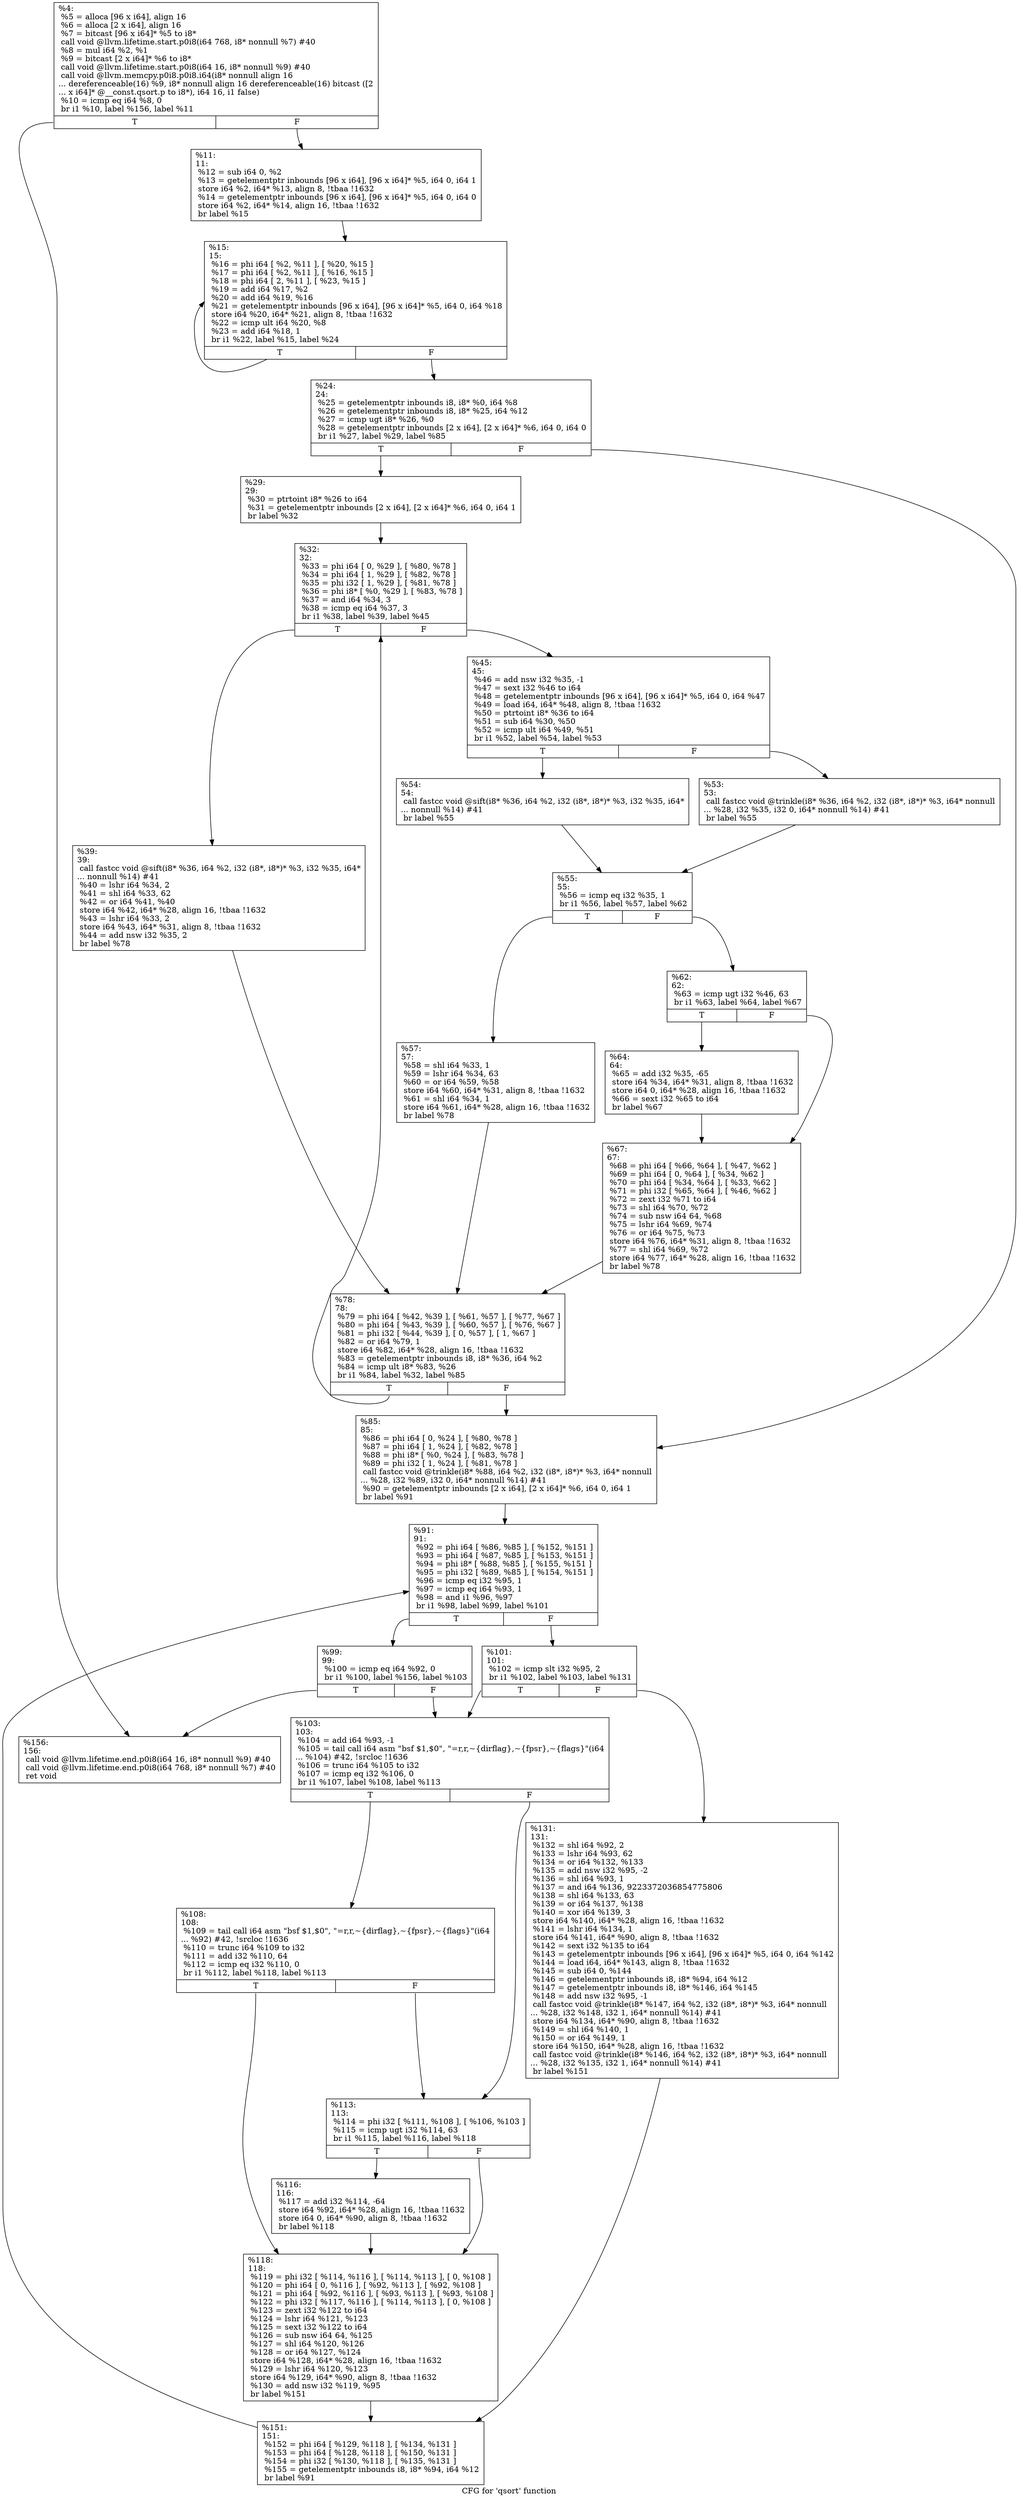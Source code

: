 digraph "CFG for 'qsort' function" {
	label="CFG for 'qsort' function";

	Node0x19749b0 [shape=record,label="{%4:\l  %5 = alloca [96 x i64], align 16\l  %6 = alloca [2 x i64], align 16\l  %7 = bitcast [96 x i64]* %5 to i8*\l  call void @llvm.lifetime.start.p0i8(i64 768, i8* nonnull %7) #40\l  %8 = mul i64 %2, %1\l  %9 = bitcast [2 x i64]* %6 to i8*\l  call void @llvm.lifetime.start.p0i8(i64 16, i8* nonnull %9) #40\l  call void @llvm.memcpy.p0i8.p0i8.i64(i8* nonnull align 16\l... dereferenceable(16) %9, i8* nonnull align 16 dereferenceable(16) bitcast ([2\l... x i64]* @__const.qsort.p to i8*), i64 16, i1 false)\l  %10 = icmp eq i64 %8, 0\l  br i1 %10, label %156, label %11\l|{<s0>T|<s1>F}}"];
	Node0x19749b0:s0 -> Node0x19752d0;
	Node0x19749b0:s1 -> Node0x1974ab0;
	Node0x1974ab0 [shape=record,label="{%11:\l11:                                               \l  %12 = sub i64 0, %2\l  %13 = getelementptr inbounds [96 x i64], [96 x i64]* %5, i64 0, i64 1\l  store i64 %2, i64* %13, align 8, !tbaa !1632\l  %14 = getelementptr inbounds [96 x i64], [96 x i64]* %5, i64 0, i64 0\l  store i64 %2, i64* %14, align 16, !tbaa !1632\l  br label %15\l}"];
	Node0x1974ab0 -> Node0x1974b00;
	Node0x1974b00 [shape=record,label="{%15:\l15:                                               \l  %16 = phi i64 [ %2, %11 ], [ %20, %15 ]\l  %17 = phi i64 [ %2, %11 ], [ %16, %15 ]\l  %18 = phi i64 [ 2, %11 ], [ %23, %15 ]\l  %19 = add i64 %17, %2\l  %20 = add i64 %19, %16\l  %21 = getelementptr inbounds [96 x i64], [96 x i64]* %5, i64 0, i64 %18\l  store i64 %20, i64* %21, align 8, !tbaa !1632\l  %22 = icmp ult i64 %20, %8\l  %23 = add i64 %18, 1\l  br i1 %22, label %15, label %24\l|{<s0>T|<s1>F}}"];
	Node0x1974b00:s0 -> Node0x1974b00;
	Node0x1974b00:s1 -> Node0x1974b50;
	Node0x1974b50 [shape=record,label="{%24:\l24:                                               \l  %25 = getelementptr inbounds i8, i8* %0, i64 %8\l  %26 = getelementptr inbounds i8, i8* %25, i64 %12\l  %27 = icmp ugt i8* %26, %0\l  %28 = getelementptr inbounds [2 x i64], [2 x i64]* %6, i64 0, i64 0\l  br i1 %27, label %29, label %85\l|{<s0>T|<s1>F}}"];
	Node0x1974b50:s0 -> Node0x1974ba0;
	Node0x1974b50:s1 -> Node0x1974f60;
	Node0x1974ba0 [shape=record,label="{%29:\l29:                                               \l  %30 = ptrtoint i8* %26 to i64\l  %31 = getelementptr inbounds [2 x i64], [2 x i64]* %6, i64 0, i64 1\l  br label %32\l}"];
	Node0x1974ba0 -> Node0x1974bf0;
	Node0x1974bf0 [shape=record,label="{%32:\l32:                                               \l  %33 = phi i64 [ 0, %29 ], [ %80, %78 ]\l  %34 = phi i64 [ 1, %29 ], [ %82, %78 ]\l  %35 = phi i32 [ 1, %29 ], [ %81, %78 ]\l  %36 = phi i8* [ %0, %29 ], [ %83, %78 ]\l  %37 = and i64 %34, 3\l  %38 = icmp eq i64 %37, 3\l  br i1 %38, label %39, label %45\l|{<s0>T|<s1>F}}"];
	Node0x1974bf0:s0 -> Node0x1974c40;
	Node0x1974bf0:s1 -> Node0x1974c90;
	Node0x1974c40 [shape=record,label="{%39:\l39:                                               \l  call fastcc void @sift(i8* %36, i64 %2, i32 (i8*, i8*)* %3, i32 %35, i64*\l... nonnull %14) #41\l  %40 = lshr i64 %34, 2\l  %41 = shl i64 %33, 62\l  %42 = or i64 %41, %40\l  store i64 %42, i64* %28, align 16, !tbaa !1632\l  %43 = lshr i64 %33, 2\l  store i64 %43, i64* %31, align 8, !tbaa !1632\l  %44 = add nsw i32 %35, 2\l  br label %78\l}"];
	Node0x1974c40 -> Node0x1974f10;
	Node0x1974c90 [shape=record,label="{%45:\l45:                                               \l  %46 = add nsw i32 %35, -1\l  %47 = sext i32 %46 to i64\l  %48 = getelementptr inbounds [96 x i64], [96 x i64]* %5, i64 0, i64 %47\l  %49 = load i64, i64* %48, align 8, !tbaa !1632\l  %50 = ptrtoint i8* %36 to i64\l  %51 = sub i64 %30, %50\l  %52 = icmp ult i64 %49, %51\l  br i1 %52, label %54, label %53\l|{<s0>T|<s1>F}}"];
	Node0x1974c90:s0 -> Node0x1974d30;
	Node0x1974c90:s1 -> Node0x1974ce0;
	Node0x1974ce0 [shape=record,label="{%53:\l53:                                               \l  call fastcc void @trinkle(i8* %36, i64 %2, i32 (i8*, i8*)* %3, i64* nonnull\l... %28, i32 %35, i32 0, i64* nonnull %14) #41\l  br label %55\l}"];
	Node0x1974ce0 -> Node0x1974d80;
	Node0x1974d30 [shape=record,label="{%54:\l54:                                               \l  call fastcc void @sift(i8* %36, i64 %2, i32 (i8*, i8*)* %3, i32 %35, i64*\l... nonnull %14) #41\l  br label %55\l}"];
	Node0x1974d30 -> Node0x1974d80;
	Node0x1974d80 [shape=record,label="{%55:\l55:                                               \l  %56 = icmp eq i32 %35, 1\l  br i1 %56, label %57, label %62\l|{<s0>T|<s1>F}}"];
	Node0x1974d80:s0 -> Node0x1974dd0;
	Node0x1974d80:s1 -> Node0x1974e20;
	Node0x1974dd0 [shape=record,label="{%57:\l57:                                               \l  %58 = shl i64 %33, 1\l  %59 = lshr i64 %34, 63\l  %60 = or i64 %59, %58\l  store i64 %60, i64* %31, align 8, !tbaa !1632\l  %61 = shl i64 %34, 1\l  store i64 %61, i64* %28, align 16, !tbaa !1632\l  br label %78\l}"];
	Node0x1974dd0 -> Node0x1974f10;
	Node0x1974e20 [shape=record,label="{%62:\l62:                                               \l  %63 = icmp ugt i32 %46, 63\l  br i1 %63, label %64, label %67\l|{<s0>T|<s1>F}}"];
	Node0x1974e20:s0 -> Node0x1974e70;
	Node0x1974e20:s1 -> Node0x1974ec0;
	Node0x1974e70 [shape=record,label="{%64:\l64:                                               \l  %65 = add i32 %35, -65\l  store i64 %34, i64* %31, align 8, !tbaa !1632\l  store i64 0, i64* %28, align 16, !tbaa !1632\l  %66 = sext i32 %65 to i64\l  br label %67\l}"];
	Node0x1974e70 -> Node0x1974ec0;
	Node0x1974ec0 [shape=record,label="{%67:\l67:                                               \l  %68 = phi i64 [ %66, %64 ], [ %47, %62 ]\l  %69 = phi i64 [ 0, %64 ], [ %34, %62 ]\l  %70 = phi i64 [ %34, %64 ], [ %33, %62 ]\l  %71 = phi i32 [ %65, %64 ], [ %46, %62 ]\l  %72 = zext i32 %71 to i64\l  %73 = shl i64 %70, %72\l  %74 = sub nsw i64 64, %68\l  %75 = lshr i64 %69, %74\l  %76 = or i64 %75, %73\l  store i64 %76, i64* %31, align 8, !tbaa !1632\l  %77 = shl i64 %69, %72\l  store i64 %77, i64* %28, align 16, !tbaa !1632\l  br label %78\l}"];
	Node0x1974ec0 -> Node0x1974f10;
	Node0x1974f10 [shape=record,label="{%78:\l78:                                               \l  %79 = phi i64 [ %42, %39 ], [ %61, %57 ], [ %77, %67 ]\l  %80 = phi i64 [ %43, %39 ], [ %60, %57 ], [ %76, %67 ]\l  %81 = phi i32 [ %44, %39 ], [ 0, %57 ], [ 1, %67 ]\l  %82 = or i64 %79, 1\l  store i64 %82, i64* %28, align 16, !tbaa !1632\l  %83 = getelementptr inbounds i8, i8* %36, i64 %2\l  %84 = icmp ult i8* %83, %26\l  br i1 %84, label %32, label %85\l|{<s0>T|<s1>F}}"];
	Node0x1974f10:s0 -> Node0x1974bf0;
	Node0x1974f10:s1 -> Node0x1974f60;
	Node0x1974f60 [shape=record,label="{%85:\l85:                                               \l  %86 = phi i64 [ 0, %24 ], [ %80, %78 ]\l  %87 = phi i64 [ 1, %24 ], [ %82, %78 ]\l  %88 = phi i8* [ %0, %24 ], [ %83, %78 ]\l  %89 = phi i32 [ 1, %24 ], [ %81, %78 ]\l  call fastcc void @trinkle(i8* %88, i64 %2, i32 (i8*, i8*)* %3, i64* nonnull\l... %28, i32 %89, i32 0, i64* nonnull %14) #41\l  %90 = getelementptr inbounds [2 x i64], [2 x i64]* %6, i64 0, i64 1\l  br label %91\l}"];
	Node0x1974f60 -> Node0x1974fb0;
	Node0x1974fb0 [shape=record,label="{%91:\l91:                                               \l  %92 = phi i64 [ %86, %85 ], [ %152, %151 ]\l  %93 = phi i64 [ %87, %85 ], [ %153, %151 ]\l  %94 = phi i8* [ %88, %85 ], [ %155, %151 ]\l  %95 = phi i32 [ %89, %85 ], [ %154, %151 ]\l  %96 = icmp eq i32 %95, 1\l  %97 = icmp eq i64 %93, 1\l  %98 = and i1 %96, %97\l  br i1 %98, label %99, label %101\l|{<s0>T|<s1>F}}"];
	Node0x1974fb0:s0 -> Node0x1975000;
	Node0x1974fb0:s1 -> Node0x1975050;
	Node0x1975000 [shape=record,label="{%99:\l99:                                               \l  %100 = icmp eq i64 %92, 0\l  br i1 %100, label %156, label %103\l|{<s0>T|<s1>F}}"];
	Node0x1975000:s0 -> Node0x19752d0;
	Node0x1975000:s1 -> Node0x19750a0;
	Node0x1975050 [shape=record,label="{%101:\l101:                                              \l  %102 = icmp slt i32 %95, 2\l  br i1 %102, label %103, label %131\l|{<s0>T|<s1>F}}"];
	Node0x1975050:s0 -> Node0x19750a0;
	Node0x1975050:s1 -> Node0x1975230;
	Node0x19750a0 [shape=record,label="{%103:\l103:                                              \l  %104 = add i64 %93, -1\l  %105 = tail call i64 asm \"bsf $1,$0\", \"=r,r,~\{dirflag\},~\{fpsr\},~\{flags\}\"(i64\l... %104) #42, !srcloc !1636\l  %106 = trunc i64 %105 to i32\l  %107 = icmp eq i32 %106, 0\l  br i1 %107, label %108, label %113\l|{<s0>T|<s1>F}}"];
	Node0x19750a0:s0 -> Node0x19750f0;
	Node0x19750a0:s1 -> Node0x1975140;
	Node0x19750f0 [shape=record,label="{%108:\l108:                                              \l  %109 = tail call i64 asm \"bsf $1,$0\", \"=r,r,~\{dirflag\},~\{fpsr\},~\{flags\}\"(i64\l... %92) #42, !srcloc !1636\l  %110 = trunc i64 %109 to i32\l  %111 = add i32 %110, 64\l  %112 = icmp eq i32 %110, 0\l  br i1 %112, label %118, label %113\l|{<s0>T|<s1>F}}"];
	Node0x19750f0:s0 -> Node0x19751e0;
	Node0x19750f0:s1 -> Node0x1975140;
	Node0x1975140 [shape=record,label="{%113:\l113:                                              \l  %114 = phi i32 [ %111, %108 ], [ %106, %103 ]\l  %115 = icmp ugt i32 %114, 63\l  br i1 %115, label %116, label %118\l|{<s0>T|<s1>F}}"];
	Node0x1975140:s0 -> Node0x1975190;
	Node0x1975140:s1 -> Node0x19751e0;
	Node0x1975190 [shape=record,label="{%116:\l116:                                              \l  %117 = add i32 %114, -64\l  store i64 %92, i64* %28, align 16, !tbaa !1632\l  store i64 0, i64* %90, align 8, !tbaa !1632\l  br label %118\l}"];
	Node0x1975190 -> Node0x19751e0;
	Node0x19751e0 [shape=record,label="{%118:\l118:                                              \l  %119 = phi i32 [ %114, %116 ], [ %114, %113 ], [ 0, %108 ]\l  %120 = phi i64 [ 0, %116 ], [ %92, %113 ], [ %92, %108 ]\l  %121 = phi i64 [ %92, %116 ], [ %93, %113 ], [ %93, %108 ]\l  %122 = phi i32 [ %117, %116 ], [ %114, %113 ], [ 0, %108 ]\l  %123 = zext i32 %122 to i64\l  %124 = lshr i64 %121, %123\l  %125 = sext i32 %122 to i64\l  %126 = sub nsw i64 64, %125\l  %127 = shl i64 %120, %126\l  %128 = or i64 %127, %124\l  store i64 %128, i64* %28, align 16, !tbaa !1632\l  %129 = lshr i64 %120, %123\l  store i64 %129, i64* %90, align 8, !tbaa !1632\l  %130 = add nsw i32 %119, %95\l  br label %151\l}"];
	Node0x19751e0 -> Node0x1975280;
	Node0x1975230 [shape=record,label="{%131:\l131:                                              \l  %132 = shl i64 %92, 2\l  %133 = lshr i64 %93, 62\l  %134 = or i64 %132, %133\l  %135 = add nsw i32 %95, -2\l  %136 = shl i64 %93, 1\l  %137 = and i64 %136, 9223372036854775806\l  %138 = shl i64 %133, 63\l  %139 = or i64 %137, %138\l  %140 = xor i64 %139, 3\l  store i64 %140, i64* %28, align 16, !tbaa !1632\l  %141 = lshr i64 %134, 1\l  store i64 %141, i64* %90, align 8, !tbaa !1632\l  %142 = sext i32 %135 to i64\l  %143 = getelementptr inbounds [96 x i64], [96 x i64]* %5, i64 0, i64 %142\l  %144 = load i64, i64* %143, align 8, !tbaa !1632\l  %145 = sub i64 0, %144\l  %146 = getelementptr inbounds i8, i8* %94, i64 %12\l  %147 = getelementptr inbounds i8, i8* %146, i64 %145\l  %148 = add nsw i32 %95, -1\l  call fastcc void @trinkle(i8* %147, i64 %2, i32 (i8*, i8*)* %3, i64* nonnull\l... %28, i32 %148, i32 1, i64* nonnull %14) #41\l  store i64 %134, i64* %90, align 8, !tbaa !1632\l  %149 = shl i64 %140, 1\l  %150 = or i64 %149, 1\l  store i64 %150, i64* %28, align 16, !tbaa !1632\l  call fastcc void @trinkle(i8* %146, i64 %2, i32 (i8*, i8*)* %3, i64* nonnull\l... %28, i32 %135, i32 1, i64* nonnull %14) #41\l  br label %151\l}"];
	Node0x1975230 -> Node0x1975280;
	Node0x1975280 [shape=record,label="{%151:\l151:                                              \l  %152 = phi i64 [ %129, %118 ], [ %134, %131 ]\l  %153 = phi i64 [ %128, %118 ], [ %150, %131 ]\l  %154 = phi i32 [ %130, %118 ], [ %135, %131 ]\l  %155 = getelementptr inbounds i8, i8* %94, i64 %12\l  br label %91\l}"];
	Node0x1975280 -> Node0x1974fb0;
	Node0x19752d0 [shape=record,label="{%156:\l156:                                              \l  call void @llvm.lifetime.end.p0i8(i64 16, i8* nonnull %9) #40\l  call void @llvm.lifetime.end.p0i8(i64 768, i8* nonnull %7) #40\l  ret void\l}"];
}
